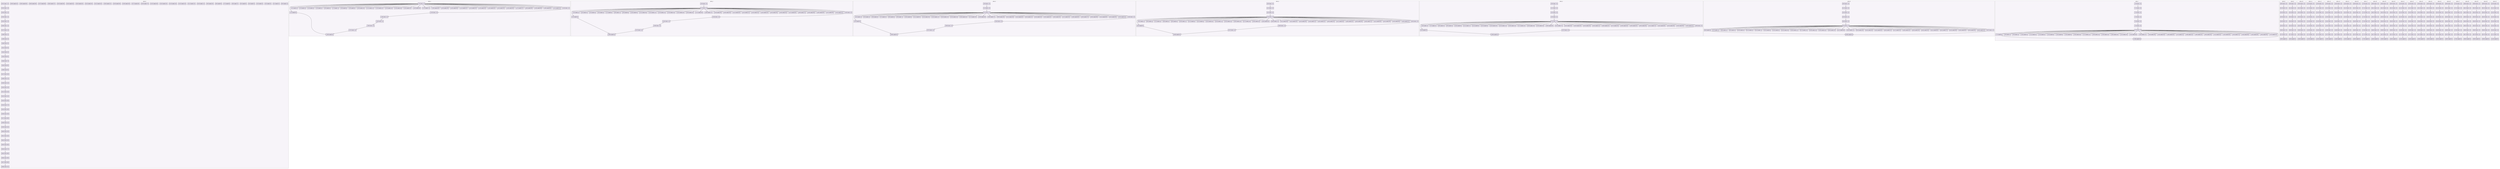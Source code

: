 digraph{node[shape=record style=filled colorscheme=purd9 fillcolor=2];subgraph cluster0{style=dashed;colorscheme=purd9;bgcolor=1;edge[arrowhead=empty];label=proc_0;0[label="0:0 0 send 1 0"];1[label="0:1 0 send 2 0"];2[label="0:2 0 send 3 0"];3[label="0:3 0 send 4 0"];4[label="0:4 0 send 5 0"];5[label="0:5 0 send 6 0"];6[label="0:6 0 send 7 0"];7[label="0:7 0 send 8 0"];8[label="0:8 0 send 9 0"];9[label="0:9 0 send 10 0"];10[label="0:10 0 send 11 0"];11[label="0:11 0 send 12 0"];12[label="0:12 0 send 13 0"];13[label="0:13 0 send 14 0"];14[label="0:14 0 send 15 0"];15[label="0:15 0 send 16 0"];16[label="0:16 0 send 17 0"];17[label="0:17 0 send 18 0"];18[label="0:18 0 send 19 0"];19[label="0:19 0 send 20 0"];20[label="0:20 0 send 21 0"];21[label="0:21 0 send 22 0"];22[label="0:22 0 send 23 0"];23[label="0:23 0 send 24 0"];24[label="0:24 0 send 25 0"];25[label="0:25 0 send 26 0"];26[label="0:26 0 send 27 0"];27[label="0:27 0 send 28 0"];28[label="0:28 0 send 29 0"];29[label="0:29 0 send 30 0"];30[label="0:30 0 send 31 0"];31[label="0:31 0 recv -1 0"];32[label="0:32 0 recv -1 0"];33[label="0:33 0 recv -1 0"];34[label="0:34 0 recv -1 0"];35[label="0:35 0 recv -1 0"];36[label="0:36 0 recv -1 0"];37[label="0:37 0 recv -1 0"];38[label="0:38 0 recv 1 0"];39[label="0:39 0 recv 2 0"];40[label="0:40 0 recv 3 0"];41[label="0:41 0 recv 4 0"];42[label="0:42 0 recv 5 0"];43[label="0:43 0 recv 6 0"];44[label="0:44 0 recv 7 0"];45[label="0:45 0 recv 8 0"];46[label="0:46 0 recv 9 0"];47[label="0:47 0 recv 10 0"];48[label="0:48 0 recv 11 0"];49[label="0:49 0 recv 12 0"];50[label="0:50 0 recv 13 0"];51[label="0:51 0 recv 14 0"];52[label="0:52 0 recv 15 0"];53[label="0:53 0 recv 16 0"];54[label="0:54 0 recv 17 0"];55[label="0:55 0 recv 18 0"];56[label="0:56 0 recv 19 0"];57[label="0:57 0 recv 20 0"];58[label="0:58 0 recv 21 0"];59[label="0:59 0 recv 22 0"];60[label="0:60 0 recv 23 0"];61[label="0:61 0 recv 24 0"];62[label="0:62 0 recv 25 0"];63[label="0:63 0 recv 26 0"];64[label="0:64 0 recv 27 0"];65[label="0:65 0 recv 28 0"];66[label="0:66 0 recv 29 0"];67[label="0:67 0 recv 30 0"];68[label="0:68 0 recv 31 0"];31->32;32->33;33->34;34->35;35->36;36->37;37->38;38->39;39->40;40->41;41->42;42->43;43->44;44->45;45->46;46->47;47->48;48->49;49->50;50->51;51->52;52->53;53->54;54->55;55->56;56->57;57->58;58->59;59->60;60->61;61->62;62->63;63->64;64->65;65->66;66->67;67->68;}subgraph cluster1{style=dashed;colorscheme=purd9;bgcolor=1;edge[arrowhead=empty];label=proc_1;69[label="1:0 0 recv -1 0"];70[label="1:1 0 send 0 0"];71[label="1:2 0 send 2 0"];72[label="1:3 0 send 3 0"];73[label="1:4 0 send 4 0"];74[label="1:5 0 send 5 0"];75[label="1:6 0 send 6 0"];76[label="1:7 0 send 7 0"];77[label="1:8 0 send 8 0"];78[label="1:9 0 send 9 0"];79[label="1:10 0 send 10 0"];80[label="1:11 0 send 11 0"];81[label="1:12 0 send 12 0"];82[label="1:13 0 send 13 0"];83[label="1:14 0 send 14 0"];84[label="1:15 0 send 15 0"];85[label="1:16 0 send 16 0"];86[label="1:17 0 send 17 0"];87[label="1:18 0 send 18 0"];88[label="1:19 0 send 19 0"];89[label="1:20 0 send 20 0"];90[label="1:21 0 send 21 0"];91[label="1:22 0 send 22 0"];92[label="1:23 0 send 23 0"];93[label="1:24 0 send 24 0"];94[label="1:25 0 send 25 0"];95[label="1:26 0 send 26 0"];96[label="1:27 0 send 27 0"];97[label="1:28 0 send 28 0"];98[label="1:29 0 send 29 0"];99[label="1:30 0 send 30 0"];100[label="1:31 0 send 31 0"];101[label="1:32 0 recv -1 0"];102[label="1:33 0 recv -1 0"];103[label="1:34 0 recv -1 0"];104[label="1:35 0 recv -1 0"];105[label="1:36 0 recv -1 0"];106[label="1:37 0 recv -1 0"];107[label="1:38 0 send 0 0"];69->70;69->71;69->72;69->73;69->74;69->75;69->76;69->77;69->78;69->79;69->80;69->81;69->82;69->83;69->84;69->85;69->86;69->87;69->88;69->89;69->90;69->91;69->92;69->93;69->94;69->95;69->96;69->97;69->98;69->99;69->100;69->101;101->102;102->103;103->104;104->105;105->106;106->107;70->107;}subgraph cluster2{style=dashed;colorscheme=purd9;bgcolor=1;edge[arrowhead=empty];label=proc_2;108[label="2:0 0 recv -1 0"];109[label="2:1 0 recv -1 0"];110[label="2:2 0 send 0 0"];111[label="2:3 0 send 1 0"];112[label="2:4 0 send 3 0"];113[label="2:5 0 send 4 0"];114[label="2:6 0 send 5 0"];115[label="2:7 0 send 6 0"];116[label="2:8 0 send 7 0"];117[label="2:9 0 send 8 0"];118[label="2:10 0 send 9 0"];119[label="2:11 0 send 10 0"];120[label="2:12 0 send 11 0"];121[label="2:13 0 send 12 0"];122[label="2:14 0 send 13 0"];123[label="2:15 0 send 14 0"];124[label="2:16 0 send 15 0"];125[label="2:17 0 send 16 0"];126[label="2:18 0 send 17 0"];127[label="2:19 0 send 18 0"];128[label="2:20 0 send 19 0"];129[label="2:21 0 send 20 0"];130[label="2:22 0 send 21 0"];131[label="2:23 0 send 22 0"];132[label="2:24 0 send 23 0"];133[label="2:25 0 send 24 0"];134[label="2:26 0 send 25 0"];135[label="2:27 0 send 26 0"];136[label="2:28 0 send 27 0"];137[label="2:29 0 send 28 0"];138[label="2:30 0 send 29 0"];139[label="2:31 0 send 30 0"];140[label="2:32 0 send 31 0"];141[label="2:33 0 recv -1 0"];142[label="2:34 0 recv -1 0"];143[label="2:35 0 recv -1 0"];144[label="2:36 0 recv -1 0"];145[label="2:37 0 recv -1 0"];146[label="2:38 0 send 0 0"];108->109;109->110;109->111;109->112;109->113;109->114;109->115;109->116;109->117;109->118;109->119;109->120;109->121;109->122;109->123;109->124;109->125;109->126;109->127;109->128;109->129;109->130;109->131;109->132;109->133;109->134;109->135;109->136;109->137;109->138;109->139;109->140;109->141;141->142;142->143;143->144;144->145;145->146;110->146;}subgraph cluster3{style=dashed;colorscheme=purd9;bgcolor=1;edge[arrowhead=empty];label=proc_3;147[label="3:0 0 recv -1 0"];148[label="3:1 0 recv -1 0"];149[label="3:2 0 recv -1 0"];150[label="3:3 0 send 0 0"];151[label="3:4 0 send 1 0"];152[label="3:5 0 send 2 0"];153[label="3:6 0 send 4 0"];154[label="3:7 0 send 5 0"];155[label="3:8 0 send 6 0"];156[label="3:9 0 send 7 0"];157[label="3:10 0 send 8 0"];158[label="3:11 0 send 9 0"];159[label="3:12 0 send 10 0"];160[label="3:13 0 send 11 0"];161[label="3:14 0 send 12 0"];162[label="3:15 0 send 13 0"];163[label="3:16 0 send 14 0"];164[label="3:17 0 send 15 0"];165[label="3:18 0 send 16 0"];166[label="3:19 0 send 17 0"];167[label="3:20 0 send 18 0"];168[label="3:21 0 send 19 0"];169[label="3:22 0 send 20 0"];170[label="3:23 0 send 21 0"];171[label="3:24 0 send 22 0"];172[label="3:25 0 send 23 0"];173[label="3:26 0 send 24 0"];174[label="3:27 0 send 25 0"];175[label="3:28 0 send 26 0"];176[label="3:29 0 send 27 0"];177[label="3:30 0 send 28 0"];178[label="3:31 0 send 29 0"];179[label="3:32 0 send 30 0"];180[label="3:33 0 send 31 0"];181[label="3:34 0 recv -1 0"];182[label="3:35 0 recv -1 0"];183[label="3:36 0 recv -1 0"];184[label="3:37 0 recv -1 0"];185[label="3:38 0 send 0 0"];147->148;148->149;149->150;149->151;149->152;149->153;149->154;149->155;149->156;149->157;149->158;149->159;149->160;149->161;149->162;149->163;149->164;149->165;149->166;149->167;149->168;149->169;149->170;149->171;149->172;149->173;149->174;149->175;149->176;149->177;149->178;149->179;149->180;149->181;181->182;182->183;183->184;184->185;150->185;}subgraph cluster4{style=dashed;colorscheme=purd9;bgcolor=1;edge[arrowhead=empty];label=proc_4;186[label="4:0 0 recv -1 0"];187[label="4:1 0 recv -1 0"];188[label="4:2 0 recv -1 0"];189[label="4:3 0 recv -1 0"];190[label="4:4 0 send 0 0"];191[label="4:5 0 send 1 0"];192[label="4:6 0 send 2 0"];193[label="4:7 0 send 3 0"];194[label="4:8 0 send 5 0"];195[label="4:9 0 send 6 0"];196[label="4:10 0 send 7 0"];197[label="4:11 0 send 8 0"];198[label="4:12 0 send 9 0"];199[label="4:13 0 send 10 0"];200[label="4:14 0 send 11 0"];201[label="4:15 0 send 12 0"];202[label="4:16 0 send 13 0"];203[label="4:17 0 send 14 0"];204[label="4:18 0 send 15 0"];205[label="4:19 0 send 16 0"];206[label="4:20 0 send 17 0"];207[label="4:21 0 send 18 0"];208[label="4:22 0 send 19 0"];209[label="4:23 0 send 20 0"];210[label="4:24 0 send 21 0"];211[label="4:25 0 send 22 0"];212[label="4:26 0 send 23 0"];213[label="4:27 0 send 24 0"];214[label="4:28 0 send 25 0"];215[label="4:29 0 send 26 0"];216[label="4:30 0 send 27 0"];217[label="4:31 0 send 28 0"];218[label="4:32 0 send 29 0"];219[label="4:33 0 send 30 0"];220[label="4:34 0 send 31 0"];221[label="4:35 0 recv -1 0"];222[label="4:36 0 recv -1 0"];223[label="4:37 0 recv -1 0"];224[label="4:38 0 send 0 0"];186->187;187->188;188->189;189->190;189->191;189->192;189->193;189->194;189->195;189->196;189->197;189->198;189->199;189->200;189->201;189->202;189->203;189->204;189->205;189->206;189->207;189->208;189->209;189->210;189->211;189->212;189->213;189->214;189->215;189->216;189->217;189->218;189->219;189->220;189->221;221->222;222->223;223->224;190->224;}subgraph cluster5{style=dashed;colorscheme=purd9;bgcolor=1;edge[arrowhead=empty];label=proc_5;225[label="5:0 0 recv -1 0"];226[label="5:1 0 recv -1 0"];227[label="5:2 0 recv -1 0"];228[label="5:3 0 recv -1 0"];229[label="5:4 0 recv -1 0"];230[label="5:5 0 send 0 0"];231[label="5:6 0 send 1 0"];232[label="5:7 0 send 2 0"];233[label="5:8 0 send 3 0"];234[label="5:9 0 send 4 0"];235[label="5:10 0 send 6 0"];236[label="5:11 0 send 7 0"];237[label="5:12 0 send 8 0"];238[label="5:13 0 send 9 0"];239[label="5:14 0 send 10 0"];240[label="5:15 0 send 11 0"];241[label="5:16 0 send 12 0"];242[label="5:17 0 send 13 0"];243[label="5:18 0 send 14 0"];244[label="5:19 0 send 15 0"];245[label="5:20 0 send 16 0"];246[label="5:21 0 send 17 0"];247[label="5:22 0 send 18 0"];248[label="5:23 0 send 19 0"];249[label="5:24 0 send 20 0"];250[label="5:25 0 send 21 0"];251[label="5:26 0 send 22 0"];252[label="5:27 0 send 23 0"];253[label="5:28 0 send 24 0"];254[label="5:29 0 send 25 0"];255[label="5:30 0 send 26 0"];256[label="5:31 0 send 27 0"];257[label="5:32 0 send 28 0"];258[label="5:33 0 send 29 0"];259[label="5:34 0 send 30 0"];260[label="5:35 0 send 31 0"];261[label="5:36 0 recv -1 0"];262[label="5:37 0 recv -1 0"];263[label="5:38 0 send 0 0"];225->226;226->227;227->228;228->229;229->230;229->231;229->232;229->233;229->234;229->235;229->236;229->237;229->238;229->239;229->240;229->241;229->242;229->243;229->244;229->245;229->246;229->247;229->248;229->249;229->250;229->251;229->252;229->253;229->254;229->255;229->256;229->257;229->258;229->259;229->260;229->261;261->262;262->263;230->263;}subgraph cluster6{style=dashed;colorscheme=purd9;bgcolor=1;edge[arrowhead=empty];label=proc_6;264[label="6:0 0 recv -1 0"];265[label="6:1 0 recv -1 0"];266[label="6:2 0 recv -1 0"];267[label="6:3 0 recv -1 0"];268[label="6:4 0 recv -1 0"];269[label="6:5 0 recv -1 0"];270[label="6:6 0 send 0 0"];271[label="6:7 0 send 1 0"];272[label="6:8 0 send 2 0"];273[label="6:9 0 send 3 0"];274[label="6:10 0 send 4 0"];275[label="6:11 0 send 5 0"];276[label="6:12 0 send 7 0"];277[label="6:13 0 send 8 0"];278[label="6:14 0 send 9 0"];279[label="6:15 0 send 10 0"];280[label="6:16 0 send 11 0"];281[label="6:17 0 send 12 0"];282[label="6:18 0 send 13 0"];283[label="6:19 0 send 14 0"];284[label="6:20 0 send 15 0"];285[label="6:21 0 send 16 0"];286[label="6:22 0 send 17 0"];287[label="6:23 0 send 18 0"];288[label="6:24 0 send 19 0"];289[label="6:25 0 send 20 0"];290[label="6:26 0 send 21 0"];291[label="6:27 0 send 22 0"];292[label="6:28 0 send 23 0"];293[label="6:29 0 send 24 0"];294[label="6:30 0 send 25 0"];295[label="6:31 0 send 26 0"];296[label="6:32 0 send 27 0"];297[label="6:33 0 send 28 0"];298[label="6:34 0 send 29 0"];299[label="6:35 0 send 30 0"];300[label="6:36 0 send 31 0"];301[label="6:37 0 recv -1 0"];302[label="6:38 0 send 0 0"];264->265;265->266;266->267;267->268;268->269;269->270;269->271;269->272;269->273;269->274;269->275;269->276;269->277;269->278;269->279;269->280;269->281;269->282;269->283;269->284;269->285;269->286;269->287;269->288;269->289;269->290;269->291;269->292;269->293;269->294;269->295;269->296;269->297;269->298;269->299;269->300;269->301;301->302;270->302;}subgraph cluster7{style=dashed;colorscheme=purd9;bgcolor=1;edge[arrowhead=empty];label=proc_7;303[label="7:0 0 recv -1 0"];304[label="7:1 0 recv -1 0"];305[label="7:2 0 recv -1 0"];306[label="7:3 0 recv -1 0"];307[label="7:4 0 recv -1 0"];308[label="7:5 0 recv -1 0"];309[label="7:6 0 recv -1 0"];310[label="7:7 0 send 0 0"];311[label="7:8 0 send 1 0"];312[label="7:9 0 send 2 0"];313[label="7:10 0 send 3 0"];314[label="7:11 0 send 4 0"];315[label="7:12 0 send 5 0"];316[label="7:13 0 send 6 0"];317[label="7:14 0 send 8 0"];318[label="7:15 0 send 9 0"];319[label="7:16 0 send 10 0"];320[label="7:17 0 send 11 0"];321[label="7:18 0 send 12 0"];322[label="7:19 0 send 13 0"];323[label="7:20 0 send 14 0"];324[label="7:21 0 send 15 0"];325[label="7:22 0 send 16 0"];326[label="7:23 0 send 17 0"];327[label="7:24 0 send 18 0"];328[label="7:25 0 send 19 0"];329[label="7:26 0 send 20 0"];330[label="7:27 0 send 21 0"];331[label="7:28 0 send 22 0"];332[label="7:29 0 send 23 0"];333[label="7:30 0 send 24 0"];334[label="7:31 0 send 25 0"];335[label="7:32 0 send 26 0"];336[label="7:33 0 send 27 0"];337[label="7:34 0 send 28 0"];338[label="7:35 0 send 29 0"];339[label="7:36 0 send 30 0"];340[label="7:37 0 send 31 0"];341[label="7:38 0 send 0 0"];303->304;304->305;305->306;306->307;307->308;308->309;309->310;309->311;309->312;309->313;309->314;309->315;309->316;309->317;309->318;309->319;309->320;309->321;309->322;309->323;309->324;309->325;309->326;309->327;309->328;309->329;309->330;309->331;309->332;309->333;309->334;309->335;309->336;309->337;309->338;309->339;309->340;310->341;309->341;}subgraph cluster8{style=dashed;colorscheme=purd9;bgcolor=1;edge[arrowhead=empty];label=proc_8;342[label="8:0 0 recv -1 0"];343[label="8:1 0 recv -1 0"];344[label="8:2 0 recv -1 0"];345[label="8:3 0 recv -1 0"];346[label="8:4 0 recv -1 0"];347[label="8:5 0 recv -1 0"];348[label="8:6 0 recv -1 0"];349[label="8:7 0 recv -1 0"];350[label="8:8 0 send 0 0"];342->343;343->344;344->345;345->346;346->347;347->348;348->349;349->350;}subgraph cluster9{style=dashed;colorscheme=purd9;bgcolor=1;edge[arrowhead=empty];label=proc_9;351[label="9:0 0 recv -1 0"];352[label="9:1 0 recv -1 0"];353[label="9:2 0 recv -1 0"];354[label="9:3 0 recv -1 0"];355[label="9:4 0 recv -1 0"];356[label="9:5 0 recv -1 0"];357[label="9:6 0 recv -1 0"];358[label="9:7 0 recv -1 0"];359[label="9:8 0 send 0 0"];351->352;352->353;353->354;354->355;355->356;356->357;357->358;358->359;}subgraph cluster10{style=dashed;colorscheme=purd9;bgcolor=1;edge[arrowhead=empty];label=proc_10;360[label="10:0 0 recv -1 0"];361[label="10:1 0 recv -1 0"];362[label="10:2 0 recv -1 0"];363[label="10:3 0 recv -1 0"];364[label="10:4 0 recv -1 0"];365[label="10:5 0 recv -1 0"];366[label="10:6 0 recv -1 0"];367[label="10:7 0 recv -1 0"];368[label="10:8 0 send 0 0"];360->361;361->362;362->363;363->364;364->365;365->366;366->367;367->368;}subgraph cluster11{style=dashed;colorscheme=purd9;bgcolor=1;edge[arrowhead=empty];label=proc_11;369[label="11:0 0 recv -1 0"];370[label="11:1 0 recv -1 0"];371[label="11:2 0 recv -1 0"];372[label="11:3 0 recv -1 0"];373[label="11:4 0 recv -1 0"];374[label="11:5 0 recv -1 0"];375[label="11:6 0 recv -1 0"];376[label="11:7 0 recv -1 0"];377[label="11:8 0 send 0 0"];369->370;370->371;371->372;372->373;373->374;374->375;375->376;376->377;}subgraph cluster12{style=dashed;colorscheme=purd9;bgcolor=1;edge[arrowhead=empty];label=proc_12;378[label="12:0 0 recv -1 0"];379[label="12:1 0 recv -1 0"];380[label="12:2 0 recv -1 0"];381[label="12:3 0 recv -1 0"];382[label="12:4 0 recv -1 0"];383[label="12:5 0 recv -1 0"];384[label="12:6 0 recv -1 0"];385[label="12:7 0 recv -1 0"];386[label="12:8 0 send 0 0"];378->379;379->380;380->381;381->382;382->383;383->384;384->385;385->386;}subgraph cluster13{style=dashed;colorscheme=purd9;bgcolor=1;edge[arrowhead=empty];label=proc_13;387[label="13:0 0 recv -1 0"];388[label="13:1 0 recv -1 0"];389[label="13:2 0 recv -1 0"];390[label="13:3 0 recv -1 0"];391[label="13:4 0 recv -1 0"];392[label="13:5 0 recv -1 0"];393[label="13:6 0 recv -1 0"];394[label="13:7 0 recv -1 0"];395[label="13:8 0 send 0 0"];387->388;388->389;389->390;390->391;391->392;392->393;393->394;394->395;}subgraph cluster14{style=dashed;colorscheme=purd9;bgcolor=1;edge[arrowhead=empty];label=proc_14;396[label="14:0 0 recv -1 0"];397[label="14:1 0 recv -1 0"];398[label="14:2 0 recv -1 0"];399[label="14:3 0 recv -1 0"];400[label="14:4 0 recv -1 0"];401[label="14:5 0 recv -1 0"];402[label="14:6 0 recv -1 0"];403[label="14:7 0 recv -1 0"];404[label="14:8 0 send 0 0"];396->397;397->398;398->399;399->400;400->401;401->402;402->403;403->404;}subgraph cluster15{style=dashed;colorscheme=purd9;bgcolor=1;edge[arrowhead=empty];label=proc_15;405[label="15:0 0 recv -1 0"];406[label="15:1 0 recv -1 0"];407[label="15:2 0 recv -1 0"];408[label="15:3 0 recv -1 0"];409[label="15:4 0 recv -1 0"];410[label="15:5 0 recv -1 0"];411[label="15:6 0 recv -1 0"];412[label="15:7 0 recv -1 0"];413[label="15:8 0 send 0 0"];405->406;406->407;407->408;408->409;409->410;410->411;411->412;412->413;}subgraph cluster16{style=dashed;colorscheme=purd9;bgcolor=1;edge[arrowhead=empty];label=proc_16;414[label="16:0 0 recv -1 0"];415[label="16:1 0 recv -1 0"];416[label="16:2 0 recv -1 0"];417[label="16:3 0 recv -1 0"];418[label="16:4 0 recv -1 0"];419[label="16:5 0 recv -1 0"];420[label="16:6 0 recv -1 0"];421[label="16:7 0 recv -1 0"];422[label="16:8 0 send 0 0"];414->415;415->416;416->417;417->418;418->419;419->420;420->421;421->422;}subgraph cluster17{style=dashed;colorscheme=purd9;bgcolor=1;edge[arrowhead=empty];label=proc_17;423[label="17:0 0 recv -1 0"];424[label="17:1 0 recv -1 0"];425[label="17:2 0 recv -1 0"];426[label="17:3 0 recv -1 0"];427[label="17:4 0 recv -1 0"];428[label="17:5 0 recv -1 0"];429[label="17:6 0 recv -1 0"];430[label="17:7 0 recv -1 0"];431[label="17:8 0 send 0 0"];423->424;424->425;425->426;426->427;427->428;428->429;429->430;430->431;}subgraph cluster18{style=dashed;colorscheme=purd9;bgcolor=1;edge[arrowhead=empty];label=proc_18;432[label="18:0 0 recv -1 0"];433[label="18:1 0 recv -1 0"];434[label="18:2 0 recv -1 0"];435[label="18:3 0 recv -1 0"];436[label="18:4 0 recv -1 0"];437[label="18:5 0 recv -1 0"];438[label="18:6 0 recv -1 0"];439[label="18:7 0 recv -1 0"];440[label="18:8 0 send 0 0"];432->433;433->434;434->435;435->436;436->437;437->438;438->439;439->440;}subgraph cluster19{style=dashed;colorscheme=purd9;bgcolor=1;edge[arrowhead=empty];label=proc_19;441[label="19:0 0 recv -1 0"];442[label="19:1 0 recv -1 0"];443[label="19:2 0 recv -1 0"];444[label="19:3 0 recv -1 0"];445[label="19:4 0 recv -1 0"];446[label="19:5 0 recv -1 0"];447[label="19:6 0 recv -1 0"];448[label="19:7 0 recv -1 0"];449[label="19:8 0 send 0 0"];441->442;442->443;443->444;444->445;445->446;446->447;447->448;448->449;}subgraph cluster20{style=dashed;colorscheme=purd9;bgcolor=1;edge[arrowhead=empty];label=proc_20;450[label="20:0 0 recv -1 0"];451[label="20:1 0 recv -1 0"];452[label="20:2 0 recv -1 0"];453[label="20:3 0 recv -1 0"];454[label="20:4 0 recv -1 0"];455[label="20:5 0 recv -1 0"];456[label="20:6 0 recv -1 0"];457[label="20:7 0 recv -1 0"];458[label="20:8 0 send 0 0"];450->451;451->452;452->453;453->454;454->455;455->456;456->457;457->458;}subgraph cluster21{style=dashed;colorscheme=purd9;bgcolor=1;edge[arrowhead=empty];label=proc_21;459[label="21:0 0 recv -1 0"];460[label="21:1 0 recv -1 0"];461[label="21:2 0 recv -1 0"];462[label="21:3 0 recv -1 0"];463[label="21:4 0 recv -1 0"];464[label="21:5 0 recv -1 0"];465[label="21:6 0 recv -1 0"];466[label="21:7 0 recv -1 0"];467[label="21:8 0 send 0 0"];459->460;460->461;461->462;462->463;463->464;464->465;465->466;466->467;}subgraph cluster22{style=dashed;colorscheme=purd9;bgcolor=1;edge[arrowhead=empty];label=proc_22;468[label="22:0 0 recv -1 0"];469[label="22:1 0 recv -1 0"];470[label="22:2 0 recv -1 0"];471[label="22:3 0 recv -1 0"];472[label="22:4 0 recv -1 0"];473[label="22:5 0 recv -1 0"];474[label="22:6 0 recv -1 0"];475[label="22:7 0 recv -1 0"];476[label="22:8 0 send 0 0"];468->469;469->470;470->471;471->472;472->473;473->474;474->475;475->476;}subgraph cluster23{style=dashed;colorscheme=purd9;bgcolor=1;edge[arrowhead=empty];label=proc_23;477[label="23:0 0 recv -1 0"];478[label="23:1 0 recv -1 0"];479[label="23:2 0 recv -1 0"];480[label="23:3 0 recv -1 0"];481[label="23:4 0 recv -1 0"];482[label="23:5 0 recv -1 0"];483[label="23:6 0 recv -1 0"];484[label="23:7 0 recv -1 0"];485[label="23:8 0 send 0 0"];477->478;478->479;479->480;480->481;481->482;482->483;483->484;484->485;}subgraph cluster24{style=dashed;colorscheme=purd9;bgcolor=1;edge[arrowhead=empty];label=proc_24;486[label="24:0 0 recv -1 0"];487[label="24:1 0 recv -1 0"];488[label="24:2 0 recv -1 0"];489[label="24:3 0 recv -1 0"];490[label="24:4 0 recv -1 0"];491[label="24:5 0 recv -1 0"];492[label="24:6 0 recv -1 0"];493[label="24:7 0 recv -1 0"];494[label="24:8 0 send 0 0"];486->487;487->488;488->489;489->490;490->491;491->492;492->493;493->494;}subgraph cluster25{style=dashed;colorscheme=purd9;bgcolor=1;edge[arrowhead=empty];label=proc_25;495[label="25:0 0 recv -1 0"];496[label="25:1 0 recv -1 0"];497[label="25:2 0 recv -1 0"];498[label="25:3 0 recv -1 0"];499[label="25:4 0 recv -1 0"];500[label="25:5 0 recv -1 0"];501[label="25:6 0 recv -1 0"];502[label="25:7 0 recv -1 0"];503[label="25:8 0 send 0 0"];495->496;496->497;497->498;498->499;499->500;500->501;501->502;502->503;}subgraph cluster26{style=dashed;colorscheme=purd9;bgcolor=1;edge[arrowhead=empty];label=proc_26;504[label="26:0 0 recv -1 0"];505[label="26:1 0 recv -1 0"];506[label="26:2 0 recv -1 0"];507[label="26:3 0 recv -1 0"];508[label="26:4 0 recv -1 0"];509[label="26:5 0 recv -1 0"];510[label="26:6 0 recv -1 0"];511[label="26:7 0 recv -1 0"];512[label="26:8 0 send 0 0"];504->505;505->506;506->507;507->508;508->509;509->510;510->511;511->512;}subgraph cluster27{style=dashed;colorscheme=purd9;bgcolor=1;edge[arrowhead=empty];label=proc_27;513[label="27:0 0 recv -1 0"];514[label="27:1 0 recv -1 0"];515[label="27:2 0 recv -1 0"];516[label="27:3 0 recv -1 0"];517[label="27:4 0 recv -1 0"];518[label="27:5 0 recv -1 0"];519[label="27:6 0 recv -1 0"];520[label="27:7 0 recv -1 0"];521[label="27:8 0 send 0 0"];513->514;514->515;515->516;516->517;517->518;518->519;519->520;520->521;}subgraph cluster28{style=dashed;colorscheme=purd9;bgcolor=1;edge[arrowhead=empty];label=proc_28;522[label="28:0 0 recv -1 0"];523[label="28:1 0 recv -1 0"];524[label="28:2 0 recv -1 0"];525[label="28:3 0 recv -1 0"];526[label="28:4 0 recv -1 0"];527[label="28:5 0 recv -1 0"];528[label="28:6 0 recv -1 0"];529[label="28:7 0 recv -1 0"];530[label="28:8 0 send 0 0"];522->523;523->524;524->525;525->526;526->527;527->528;528->529;529->530;}subgraph cluster29{style=dashed;colorscheme=purd9;bgcolor=1;edge[arrowhead=empty];label=proc_29;531[label="29:0 0 recv -1 0"];532[label="29:1 0 recv -1 0"];533[label="29:2 0 recv -1 0"];534[label="29:3 0 recv -1 0"];535[label="29:4 0 recv -1 0"];536[label="29:5 0 recv -1 0"];537[label="29:6 0 recv -1 0"];538[label="29:7 0 recv -1 0"];539[label="29:8 0 send 0 0"];531->532;532->533;533->534;534->535;535->536;536->537;537->538;538->539;}subgraph cluster30{style=dashed;colorscheme=purd9;bgcolor=1;edge[arrowhead=empty];label=proc_30;540[label="30:0 0 recv -1 0"];541[label="30:1 0 recv -1 0"];542[label="30:2 0 recv -1 0"];543[label="30:3 0 recv -1 0"];544[label="30:4 0 recv -1 0"];545[label="30:5 0 recv -1 0"];546[label="30:6 0 recv -1 0"];547[label="30:7 0 recv -1 0"];548[label="30:8 0 send 0 0"];540->541;541->542;542->543;543->544;544->545;545->546;546->547;547->548;}subgraph cluster31{style=dashed;colorscheme=purd9;bgcolor=1;edge[arrowhead=empty];label=proc_31;549[label="31:0 0 recv -1 0"];550[label="31:1 0 recv -1 0"];551[label="31:2 0 recv -1 0"];552[label="31:3 0 recv -1 0"];553[label="31:4 0 recv -1 0"];554[label="31:5 0 recv -1 0"];555[label="31:6 0 recv -1 0"];556[label="31:7 0 recv -1 0"];557[label="31:8 0 send 0 0"];549->550;550->551;551->552;552->553;553->554;554->555;555->556;556->557;}}